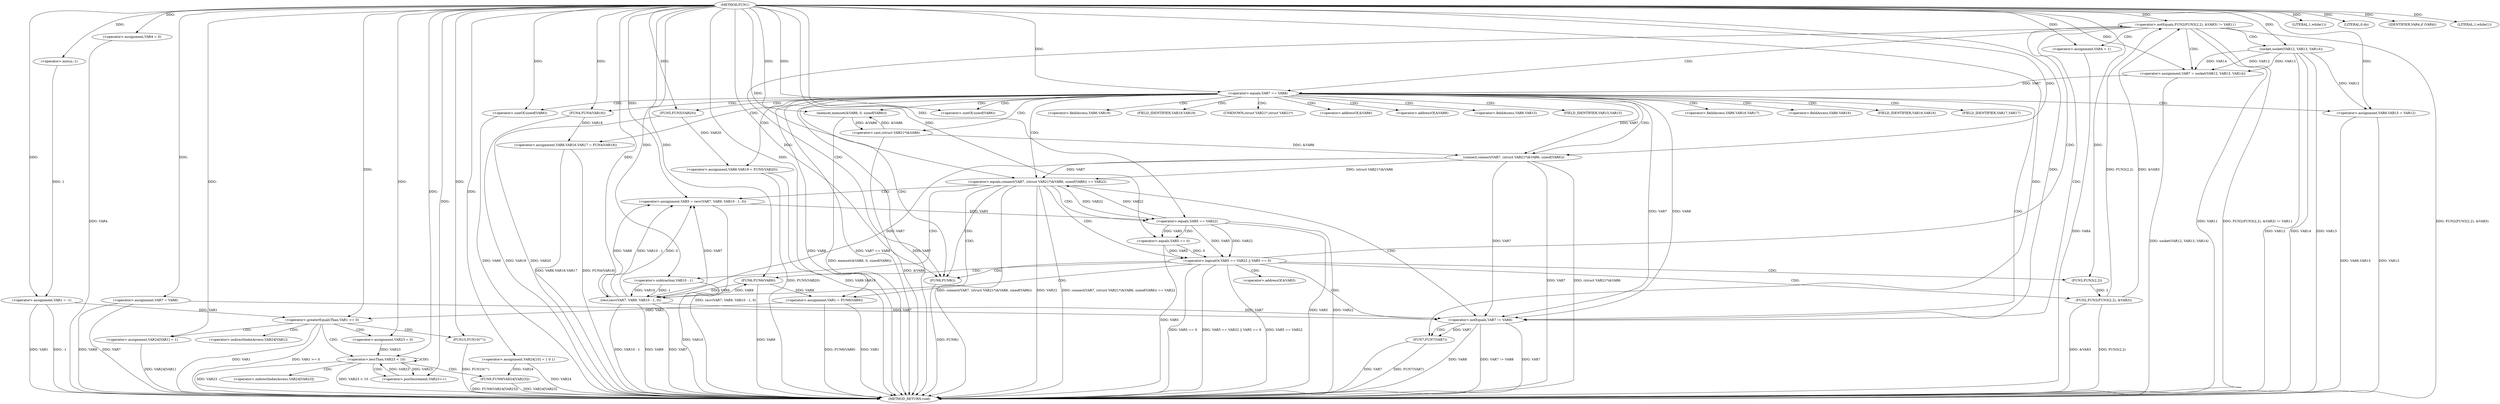 digraph FUN1 {  
"1000100" [label = "(METHOD,FUN1)" ]
"1000262" [label = "(METHOD_RETURN,void)" ]
"1000103" [label = "(<operator>.assignment,VAR1 = -1)" ]
"1000105" [label = "(<operator>.minus,-1)" ]
"1000108" [label = "(LITERAL,1,while(1))" ]
"1000113" [label = "(<operator>.assignment,VAR4 = 0)" ]
"1000119" [label = "(<operator>.assignment,VAR7 = VAR8)" ]
"1000126" [label = "(<operator>.notEquals,FUN2(FUN3(2,2), &VAR3) != VAR11)" ]
"1000127" [label = "(FUN2,FUN2(FUN3(2,2), &VAR3))" ]
"1000128" [label = "(FUN3,FUN3(2,2))" ]
"1000136" [label = "(<operator>.assignment,VAR4 = 1)" ]
"1000139" [label = "(<operator>.assignment,VAR7 = socket(VAR12, VAR13, VAR14))" ]
"1000141" [label = "(socket,socket(VAR12, VAR13, VAR14))" ]
"1000146" [label = "(<operator>.equals,VAR7 == VAR8)" ]
"1000151" [label = "(memset,memset(&VAR6, 0, sizeof(VAR6)))" ]
"1000155" [label = "(<operator>.sizeOf,sizeof(VAR6))" ]
"1000157" [label = "(<operator>.assignment,VAR6.VAR15 = VAR12)" ]
"1000162" [label = "(<operator>.assignment,VAR6.VAR16.VAR17 = FUN4(VAR18))" ]
"1000168" [label = "(FUN4,FUN4(VAR18))" ]
"1000170" [label = "(<operator>.assignment,VAR6.VAR19 = FUN5(VAR20))" ]
"1000174" [label = "(FUN5,FUN5(VAR20))" ]
"1000177" [label = "(<operator>.equals,connect(VAR7, (struct VAR21*)&VAR6, sizeof(VAR6)) == VAR22)" ]
"1000178" [label = "(connect,connect(VAR7, (struct VAR21*)&VAR6, sizeof(VAR6)))" ]
"1000180" [label = "(<operator>.cast,(struct VAR21*)&VAR6)" ]
"1000184" [label = "(<operator>.sizeOf,sizeof(VAR6))" ]
"1000189" [label = "(<operator>.assignment,VAR5 = recv(VAR7, VAR9, VAR10 - 1, 0))" ]
"1000191" [label = "(recv,recv(VAR7, VAR9, VAR10 - 1, 0))" ]
"1000194" [label = "(<operator>.subtraction,VAR10 - 1)" ]
"1000199" [label = "(<operator>.logicalOr,VAR5 == VAR22 || VAR5 == 0)" ]
"1000200" [label = "(<operator>.equals,VAR5 == VAR22)" ]
"1000203" [label = "(<operator>.equals,VAR5 == 0)" ]
"1000208" [label = "(<operator>.assignment,VAR1 = FUN6(VAR9))" ]
"1000210" [label = "(FUN6,FUN6(VAR9))" ]
"1000212" [label = "(LITERAL,0,do)" ]
"1000214" [label = "(<operator>.notEquals,VAR7 != VAR8)" ]
"1000218" [label = "(FUN7,FUN7(VAR7))" ]
"1000221" [label = "(IDENTIFIER,VAR4,if (VAR4))" ]
"1000223" [label = "(FUN8,FUN8())" ]
"1000226" [label = "(LITERAL,1,while(1))" ]
"1000231" [label = "(<operator>.assignment,VAR24[10] = { 0 })" ]
"1000234" [label = "(<operator>.greaterEqualsThan,VAR1 >= 0)" ]
"1000238" [label = "(<operator>.assignment,VAR24[VAR1] = 1)" ]
"1000244" [label = "(<operator>.assignment,VAR23 = 0)" ]
"1000247" [label = "(<operator>.lessThan,VAR23 < 10)" ]
"1000250" [label = "(<operator>.postIncrement,VAR23++)" ]
"1000253" [label = "(FUN9,FUN9(VAR24[VAR23]))" ]
"1000259" [label = "(FUN10,FUN10(\"\"))" ]
"1000131" [label = "(<operator>.addressOf,&VAR3)" ]
"1000152" [label = "(<operator>.addressOf,&VAR6)" ]
"1000158" [label = "(<operator>.fieldAccess,VAR6.VAR15)" ]
"1000160" [label = "(FIELD_IDENTIFIER,VAR15,VAR15)" ]
"1000163" [label = "(<operator>.fieldAccess,VAR6.VAR16.VAR17)" ]
"1000164" [label = "(<operator>.fieldAccess,VAR6.VAR16)" ]
"1000166" [label = "(FIELD_IDENTIFIER,VAR16,VAR16)" ]
"1000167" [label = "(FIELD_IDENTIFIER,VAR17,VAR17)" ]
"1000171" [label = "(<operator>.fieldAccess,VAR6.VAR19)" ]
"1000173" [label = "(FIELD_IDENTIFIER,VAR19,VAR19)" ]
"1000181" [label = "(UNKNOWN,struct VAR21*,struct VAR21*)" ]
"1000182" [label = "(<operator>.addressOf,&VAR6)" ]
"1000239" [label = "(<operator>.indirectIndexAccess,VAR24[VAR1])" ]
"1000254" [label = "(<operator>.indirectIndexAccess,VAR24[VAR23])" ]
  "1000141" -> "1000262"  [ label = "DDG: VAR12"] 
  "1000184" -> "1000262"  [ label = "DDG: VAR6"] 
  "1000126" -> "1000262"  [ label = "DDG: FUN2(FUN3(2,2), &VAR3)"] 
  "1000126" -> "1000262"  [ label = "DDG: VAR11"] 
  "1000180" -> "1000262"  [ label = "DDG: &VAR6"] 
  "1000259" -> "1000262"  [ label = "DDG: FUN10(\"\")"] 
  "1000177" -> "1000262"  [ label = "DDG: connect(VAR7, (struct VAR21*)&VAR6, sizeof(VAR6))"] 
  "1000247" -> "1000262"  [ label = "DDG: VAR23"] 
  "1000162" -> "1000262"  [ label = "DDG: FUN4(VAR18)"] 
  "1000177" -> "1000262"  [ label = "DDG: VAR22"] 
  "1000126" -> "1000262"  [ label = "DDG: FUN2(FUN3(2,2), &VAR3) != VAR11"] 
  "1000191" -> "1000262"  [ label = "DDG: VAR10 - 1"] 
  "1000200" -> "1000262"  [ label = "DDG: VAR5"] 
  "1000223" -> "1000262"  [ label = "DDG: FUN8()"] 
  "1000208" -> "1000262"  [ label = "DDG: VAR1"] 
  "1000208" -> "1000262"  [ label = "DDG: FUN6(VAR9)"] 
  "1000151" -> "1000262"  [ label = "DDG: memset(&VAR6, 0, sizeof(VAR6))"] 
  "1000238" -> "1000262"  [ label = "DDG: VAR24[VAR1]"] 
  "1000253" -> "1000262"  [ label = "DDG: FUN9(VAR24[VAR23])"] 
  "1000168" -> "1000262"  [ label = "DDG: VAR18"] 
  "1000234" -> "1000262"  [ label = "DDG: VAR1"] 
  "1000199" -> "1000262"  [ label = "DDG: VAR5 == VAR22"] 
  "1000214" -> "1000262"  [ label = "DDG: VAR8"] 
  "1000178" -> "1000262"  [ label = "DDG: VAR7"] 
  "1000103" -> "1000262"  [ label = "DDG: VAR1"] 
  "1000103" -> "1000262"  [ label = "DDG: -1"] 
  "1000218" -> "1000262"  [ label = "DDG: VAR7"] 
  "1000214" -> "1000262"  [ label = "DDG: VAR7 != VAR8"] 
  "1000253" -> "1000262"  [ label = "DDG: VAR24[VAR23]"] 
  "1000113" -> "1000262"  [ label = "DDG: VAR4"] 
  "1000139" -> "1000262"  [ label = "DDG: socket(VAR12, VAR13, VAR14)"] 
  "1000194" -> "1000262"  [ label = "DDG: VAR10"] 
  "1000141" -> "1000262"  [ label = "DDG: VAR14"] 
  "1000157" -> "1000262"  [ label = "DDG: VAR6.VAR15"] 
  "1000189" -> "1000262"  [ label = "DDG: recv(VAR7, VAR9, VAR10 - 1, 0)"] 
  "1000119" -> "1000262"  [ label = "DDG: VAR8"] 
  "1000178" -> "1000262"  [ label = "DDG: (struct VAR21*)&VAR6"] 
  "1000218" -> "1000262"  [ label = "DDG: FUN7(VAR7)"] 
  "1000199" -> "1000262"  [ label = "DDG: VAR5 == 0"] 
  "1000146" -> "1000262"  [ label = "DDG: VAR8"] 
  "1000199" -> "1000262"  [ label = "DDG: VAR5 == VAR22 || VAR5 == 0"] 
  "1000231" -> "1000262"  [ label = "DDG: VAR24"] 
  "1000191" -> "1000262"  [ label = "DDG: VAR9"] 
  "1000210" -> "1000262"  [ label = "DDG: VAR9"] 
  "1000119" -> "1000262"  [ label = "DDG: VAR7"] 
  "1000234" -> "1000262"  [ label = "DDG: VAR1 >= 0"] 
  "1000141" -> "1000262"  [ label = "DDG: VAR13"] 
  "1000170" -> "1000262"  [ label = "DDG: VAR6.VAR19"] 
  "1000214" -> "1000262"  [ label = "DDG: VAR7"] 
  "1000177" -> "1000262"  [ label = "DDG: connect(VAR7, (struct VAR21*)&VAR6, sizeof(VAR6)) == VAR22"] 
  "1000127" -> "1000262"  [ label = "DDG: FUN3(2,2)"] 
  "1000162" -> "1000262"  [ label = "DDG: VAR6.VAR16.VAR17"] 
  "1000146" -> "1000262"  [ label = "DDG: VAR7 == VAR8"] 
  "1000146" -> "1000262"  [ label = "DDG: VAR7"] 
  "1000157" -> "1000262"  [ label = "DDG: VAR12"] 
  "1000191" -> "1000262"  [ label = "DDG: VAR7"] 
  "1000170" -> "1000262"  [ label = "DDG: FUN5(VAR20)"] 
  "1000136" -> "1000262"  [ label = "DDG: VAR4"] 
  "1000174" -> "1000262"  [ label = "DDG: VAR20"] 
  "1000247" -> "1000262"  [ label = "DDG: VAR23 < 10"] 
  "1000203" -> "1000262"  [ label = "DDG: VAR5"] 
  "1000127" -> "1000262"  [ label = "DDG: &VAR3"] 
  "1000200" -> "1000262"  [ label = "DDG: VAR22"] 
  "1000105" -> "1000103"  [ label = "DDG: 1"] 
  "1000100" -> "1000103"  [ label = "DDG: "] 
  "1000100" -> "1000105"  [ label = "DDG: "] 
  "1000100" -> "1000108"  [ label = "DDG: "] 
  "1000100" -> "1000113"  [ label = "DDG: "] 
  "1000100" -> "1000119"  [ label = "DDG: "] 
  "1000127" -> "1000126"  [ label = "DDG: FUN3(2,2)"] 
  "1000127" -> "1000126"  [ label = "DDG: &VAR3"] 
  "1000128" -> "1000127"  [ label = "DDG: 2"] 
  "1000100" -> "1000128"  [ label = "DDG: "] 
  "1000100" -> "1000126"  [ label = "DDG: "] 
  "1000100" -> "1000136"  [ label = "DDG: "] 
  "1000141" -> "1000139"  [ label = "DDG: VAR12"] 
  "1000141" -> "1000139"  [ label = "DDG: VAR13"] 
  "1000141" -> "1000139"  [ label = "DDG: VAR14"] 
  "1000100" -> "1000139"  [ label = "DDG: "] 
  "1000100" -> "1000141"  [ label = "DDG: "] 
  "1000139" -> "1000146"  [ label = "DDG: VAR7"] 
  "1000100" -> "1000146"  [ label = "DDG: "] 
  "1000180" -> "1000151"  [ label = "DDG: &VAR6"] 
  "1000100" -> "1000151"  [ label = "DDG: "] 
  "1000100" -> "1000155"  [ label = "DDG: "] 
  "1000141" -> "1000157"  [ label = "DDG: VAR12"] 
  "1000100" -> "1000157"  [ label = "DDG: "] 
  "1000168" -> "1000162"  [ label = "DDG: VAR18"] 
  "1000100" -> "1000168"  [ label = "DDG: "] 
  "1000174" -> "1000170"  [ label = "DDG: VAR20"] 
  "1000100" -> "1000174"  [ label = "DDG: "] 
  "1000178" -> "1000177"  [ label = "DDG: VAR7"] 
  "1000178" -> "1000177"  [ label = "DDG: (struct VAR21*)&VAR6"] 
  "1000146" -> "1000178"  [ label = "DDG: VAR7"] 
  "1000100" -> "1000178"  [ label = "DDG: "] 
  "1000180" -> "1000178"  [ label = "DDG: &VAR6"] 
  "1000151" -> "1000180"  [ label = "DDG: &VAR6"] 
  "1000100" -> "1000184"  [ label = "DDG: "] 
  "1000200" -> "1000177"  [ label = "DDG: VAR22"] 
  "1000100" -> "1000177"  [ label = "DDG: "] 
  "1000191" -> "1000189"  [ label = "DDG: VAR7"] 
  "1000191" -> "1000189"  [ label = "DDG: VAR9"] 
  "1000191" -> "1000189"  [ label = "DDG: VAR10 - 1"] 
  "1000191" -> "1000189"  [ label = "DDG: 0"] 
  "1000100" -> "1000189"  [ label = "DDG: "] 
  "1000178" -> "1000191"  [ label = "DDG: VAR7"] 
  "1000100" -> "1000191"  [ label = "DDG: "] 
  "1000210" -> "1000191"  [ label = "DDG: VAR9"] 
  "1000194" -> "1000191"  [ label = "DDG: VAR10"] 
  "1000194" -> "1000191"  [ label = "DDG: 1"] 
  "1000100" -> "1000194"  [ label = "DDG: "] 
  "1000200" -> "1000199"  [ label = "DDG: VAR5"] 
  "1000200" -> "1000199"  [ label = "DDG: VAR22"] 
  "1000189" -> "1000200"  [ label = "DDG: VAR5"] 
  "1000100" -> "1000200"  [ label = "DDG: "] 
  "1000177" -> "1000200"  [ label = "DDG: VAR22"] 
  "1000203" -> "1000199"  [ label = "DDG: VAR5"] 
  "1000203" -> "1000199"  [ label = "DDG: 0"] 
  "1000200" -> "1000203"  [ label = "DDG: VAR5"] 
  "1000100" -> "1000203"  [ label = "DDG: "] 
  "1000210" -> "1000208"  [ label = "DDG: VAR9"] 
  "1000100" -> "1000208"  [ label = "DDG: "] 
  "1000191" -> "1000210"  [ label = "DDG: VAR9"] 
  "1000100" -> "1000210"  [ label = "DDG: "] 
  "1000100" -> "1000212"  [ label = "DDG: "] 
  "1000178" -> "1000214"  [ label = "DDG: VAR7"] 
  "1000119" -> "1000214"  [ label = "DDG: VAR7"] 
  "1000146" -> "1000214"  [ label = "DDG: VAR7"] 
  "1000191" -> "1000214"  [ label = "DDG: VAR7"] 
  "1000100" -> "1000214"  [ label = "DDG: "] 
  "1000146" -> "1000214"  [ label = "DDG: VAR8"] 
  "1000214" -> "1000218"  [ label = "DDG: VAR7"] 
  "1000100" -> "1000218"  [ label = "DDG: "] 
  "1000100" -> "1000221"  [ label = "DDG: "] 
  "1000100" -> "1000223"  [ label = "DDG: "] 
  "1000100" -> "1000226"  [ label = "DDG: "] 
  "1000100" -> "1000231"  [ label = "DDG: "] 
  "1000208" -> "1000234"  [ label = "DDG: VAR1"] 
  "1000103" -> "1000234"  [ label = "DDG: VAR1"] 
  "1000100" -> "1000234"  [ label = "DDG: "] 
  "1000100" -> "1000238"  [ label = "DDG: "] 
  "1000100" -> "1000244"  [ label = "DDG: "] 
  "1000250" -> "1000247"  [ label = "DDG: VAR23"] 
  "1000244" -> "1000247"  [ label = "DDG: VAR23"] 
  "1000100" -> "1000247"  [ label = "DDG: "] 
  "1000247" -> "1000250"  [ label = "DDG: VAR23"] 
  "1000100" -> "1000250"  [ label = "DDG: "] 
  "1000231" -> "1000253"  [ label = "DDG: VAR24"] 
  "1000100" -> "1000259"  [ label = "DDG: "] 
  "1000126" -> "1000141"  [ label = "CDG: "] 
  "1000126" -> "1000139"  [ label = "CDG: "] 
  "1000126" -> "1000146"  [ label = "CDG: "] 
  "1000126" -> "1000136"  [ label = "CDG: "] 
  "1000126" -> "1000214"  [ label = "CDG: "] 
  "1000126" -> "1000223"  [ label = "CDG: "] 
  "1000146" -> "1000164"  [ label = "CDG: "] 
  "1000146" -> "1000174"  [ label = "CDG: "] 
  "1000146" -> "1000182"  [ label = "CDG: "] 
  "1000146" -> "1000166"  [ label = "CDG: "] 
  "1000146" -> "1000180"  [ label = "CDG: "] 
  "1000146" -> "1000157"  [ label = "CDG: "] 
  "1000146" -> "1000167"  [ label = "CDG: "] 
  "1000146" -> "1000151"  [ label = "CDG: "] 
  "1000146" -> "1000160"  [ label = "CDG: "] 
  "1000146" -> "1000152"  [ label = "CDG: "] 
  "1000146" -> "1000163"  [ label = "CDG: "] 
  "1000146" -> "1000168"  [ label = "CDG: "] 
  "1000146" -> "1000178"  [ label = "CDG: "] 
  "1000146" -> "1000173"  [ label = "CDG: "] 
  "1000146" -> "1000158"  [ label = "CDG: "] 
  "1000146" -> "1000155"  [ label = "CDG: "] 
  "1000146" -> "1000170"  [ label = "CDG: "] 
  "1000146" -> "1000171"  [ label = "CDG: "] 
  "1000146" -> "1000184"  [ label = "CDG: "] 
  "1000146" -> "1000177"  [ label = "CDG: "] 
  "1000146" -> "1000162"  [ label = "CDG: "] 
  "1000146" -> "1000181"  [ label = "CDG: "] 
  "1000146" -> "1000214"  [ label = "CDG: "] 
  "1000146" -> "1000223"  [ label = "CDG: "] 
  "1000177" -> "1000200"  [ label = "CDG: "] 
  "1000177" -> "1000191"  [ label = "CDG: "] 
  "1000177" -> "1000199"  [ label = "CDG: "] 
  "1000177" -> "1000194"  [ label = "CDG: "] 
  "1000177" -> "1000189"  [ label = "CDG: "] 
  "1000177" -> "1000214"  [ label = "CDG: "] 
  "1000177" -> "1000223"  [ label = "CDG: "] 
  "1000199" -> "1000208"  [ label = "CDG: "] 
  "1000199" -> "1000210"  [ label = "CDG: "] 
  "1000199" -> "1000127"  [ label = "CDG: "] 
  "1000199" -> "1000128"  [ label = "CDG: "] 
  "1000199" -> "1000214"  [ label = "CDG: "] 
  "1000199" -> "1000126"  [ label = "CDG: "] 
  "1000199" -> "1000131"  [ label = "CDG: "] 
  "1000199" -> "1000223"  [ label = "CDG: "] 
  "1000200" -> "1000203"  [ label = "CDG: "] 
  "1000214" -> "1000218"  [ label = "CDG: "] 
  "1000234" -> "1000238"  [ label = "CDG: "] 
  "1000234" -> "1000244"  [ label = "CDG: "] 
  "1000234" -> "1000259"  [ label = "CDG: "] 
  "1000234" -> "1000247"  [ label = "CDG: "] 
  "1000234" -> "1000239"  [ label = "CDG: "] 
  "1000247" -> "1000254"  [ label = "CDG: "] 
  "1000247" -> "1000250"  [ label = "CDG: "] 
  "1000247" -> "1000247"  [ label = "CDG: "] 
  "1000247" -> "1000253"  [ label = "CDG: "] 
}
